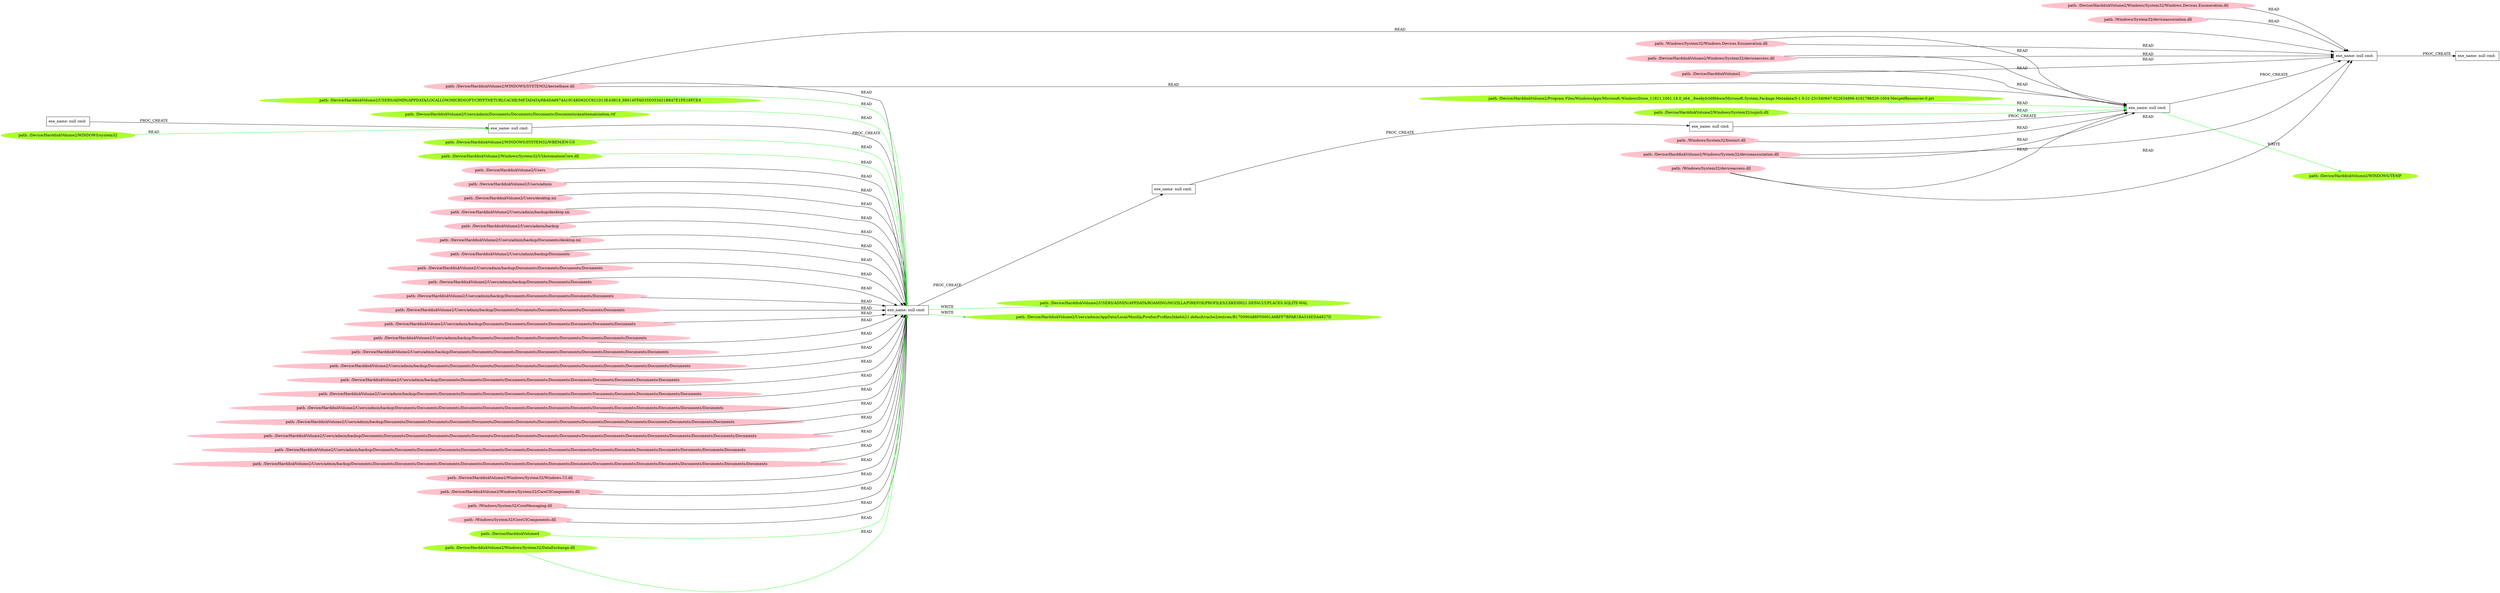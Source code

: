 digraph {
	rankdir=LR
	45 [label="exe_name: null cmd: " color=black shape=box style=solid]
	39 [label="exe_name: null cmd: " color=black shape=box style=solid]
	45 -> 39 [label=PROC_CREATE color=black]
	39 [label="exe_name: null cmd: " color=black shape=box style=solid]
	38 [label="exe_name: null cmd: " color=black shape=box style=solid]
	39 -> 38 [label=PROC_CREATE color=black]
	46 [label="path: /Device/HarddiskVolume2/Users" color=pink shape=oval style=filled]
	38 [label="exe_name: null cmd: " color=black shape=box style=solid]
	46 -> 38 [label=READ color=black]
	16 [label="path: /Device/HarddiskVolume2/Users/admin" color=pink shape=oval style=filled]
	38 [label="exe_name: null cmd: " color=black shape=box style=solid]
	16 -> 38 [label=READ color=black]
	9 [label="path: /Device/HarddiskVolume2/Users/desktop.ini" color=pink shape=oval style=filled]
	38 [label="exe_name: null cmd: " color=black shape=box style=solid]
	9 -> 38 [label=READ color=black]
	44 [label="path: /Device/HarddiskVolume2/Users/admin/backup/desktop.ini" color=pink shape=oval style=filled]
	38 [label="exe_name: null cmd: " color=black shape=box style=solid]
	44 -> 38 [label=READ color=black]
	43 [label="path: /Device/HarddiskVolume2/Users/admin/backup" color=pink shape=oval style=filled]
	38 [label="exe_name: null cmd: " color=black shape=box style=solid]
	43 -> 38 [label=READ color=black]
	10 [label="path: /Device/HarddiskVolume2/Users/admin/backup/Documents/desktop.ini" color=pink shape=oval style=filled]
	38 [label="exe_name: null cmd: " color=black shape=box style=solid]
	10 -> 38 [label=READ color=black]
	42 [label="path: /Device/HarddiskVolume2/Users/admin/backup/Documents" color=pink shape=oval style=filled]
	38 [label="exe_name: null cmd: " color=black shape=box style=solid]
	42 -> 38 [label=READ color=black]
	11 [label="path: /Device/HarddiskVolume2/Users/admin/backup/Documents/Documents/Documents/Documents" color=pink shape=oval style=filled]
	38 [label="exe_name: null cmd: " color=black shape=box style=solid]
	11 -> 38 [label=READ color=black]
	2 [label="path: /Device/HarddiskVolume2/Users/admin/backup/Documents/Documents/Documents" color=pink shape=oval style=filled]
	38 [label="exe_name: null cmd: " color=black shape=box style=solid]
	2 -> 38 [label=READ color=black]
	48 [label="path: /Device/HarddiskVolume2/Users/admin/backup/Documents/Documents/Documents/Documents/Documents" color=pink shape=oval style=filled]
	38 [label="exe_name: null cmd: " color=black shape=box style=solid]
	48 -> 38 [label=READ color=black]
	3 [label="path: /Device/HarddiskVolume2/Users/admin/backup/Documents/Documents/Documents/Documents/Documents/Documents" color=pink shape=oval style=filled]
	38 [label="exe_name: null cmd: " color=black shape=box style=solid]
	3 -> 38 [label=READ color=black]
	26 [label="path: /Device/HarddiskVolume2/Users/admin/backup/Documents/Documents/Documents/Documents/Documents/Documents/Documents" color=pink shape=oval style=filled]
	38 [label="exe_name: null cmd: " color=black shape=box style=solid]
	26 -> 38 [label=READ color=black]
	30 [label="path: /Device/HarddiskVolume2/Users/admin/backup/Documents/Documents/Documents/Documents/Documents/Documents/Documents/Documents" color=pink shape=oval style=filled]
	38 [label="exe_name: null cmd: " color=black shape=box style=solid]
	30 -> 38 [label=READ color=black]
	32 [label="path: /Device/HarddiskVolume2/Users/admin/backup/Documents/Documents/Documents/Documents/Documents/Documents/Documents/Documents/Documents/Documents" color=pink shape=oval style=filled]
	38 [label="exe_name: null cmd: " color=black shape=box style=solid]
	32 -> 38 [label=READ color=black]
	31 [label="path: /Device/HarddiskVolume2/Users/admin/backup/Documents/Documents/Documents/Documents/Documents/Documents/Documents/Documents/Documents/Documents/Documents/Documents" color=pink shape=oval style=filled]
	38 [label="exe_name: null cmd: " color=black shape=box style=solid]
	31 -> 38 [label=READ color=black]
	37 [label="path: /Device/HarddiskVolume2/Users/admin/backup/Documents/Documents/Documents/Documents/Documents/Documents/Documents/Documents/Documents/Documents/Documents" color=pink shape=oval style=filled]
	38 [label="exe_name: null cmd: " color=black shape=box style=solid]
	37 -> 38 [label=READ color=black]
	25 [label="path: /Device/HarddiskVolume2/Users/admin/backup/Documents/Documents/Documents/Documents/Documents/Documents/Documents/Documents/Documents/Documents/Documents/Documents/Documents" color=pink shape=oval style=filled]
	38 [label="exe_name: null cmd: " color=black shape=box style=solid]
	25 -> 38 [label=READ color=black]
	49 [label="path: /Device/HarddiskVolume2/Users/admin/backup/Documents/Documents/Documents/Documents/Documents/Documents/Documents/Documents/Documents/Documents/Documents/Documents/Documents/Documents/Documents" color=pink shape=oval style=filled]
	38 [label="exe_name: null cmd: " color=black shape=box style=solid]
	49 -> 38 [label=READ color=black]
	41 [label="path: /Device/HarddiskVolume2/Users/admin/backup/Documents/Documents/Documents/Documents/Documents/Documents/Documents/Documents/Documents/Documents/Documents/Documents/Documents/Documents/Documents/Documents" color=pink shape=oval style=filled]
	38 [label="exe_name: null cmd: " color=black shape=box style=solid]
	41 -> 38 [label=READ color=black]
	4 [label="path: /Device/HarddiskVolume2/Users/admin/backup/Documents/Documents/Documents/Documents/Documents/Documents/Documents/Documents/Documents/Documents/Documents/Documents/Documents/Documents/Documents/Documents/Documents/Documents" color=pink shape=oval style=filled]
	38 [label="exe_name: null cmd: " color=black shape=box style=solid]
	4 -> 38 [label=READ color=black]
	40 [label="path: /Device/HarddiskVolume2/Users/admin/backup/Documents/Documents/Documents/Documents/Documents/Documents/Documents/Documents/Documents/Documents/Documents/Documents/Documents/Documents/Documents/Documents/Documents" color=pink shape=oval style=filled]
	38 [label="exe_name: null cmd: " color=black shape=box style=solid]
	40 -> 38 [label=READ color=black]
	6 [label="path: /Device/HarddiskVolume2/Users/admin/backup/Documents/Documents/Documents/Documents/Documents/Documents/Documents/Documents/Documents/Documents/Documents/Documents/Documents/Documents/Documents/Documents/Documents/Documents/Documents" color=pink shape=oval style=filled]
	38 [label="exe_name: null cmd: " color=black shape=box style=solid]
	6 -> 38 [label=READ color=black]
	24 [label="path: /Device/HarddiskVolume2/Windows/System32/Windows.UI.dll" color=pink shape=oval style=filled]
	38 [label="exe_name: null cmd: " color=black shape=box style=solid]
	24 -> 38 [label=READ color=black]
	33 [label="path: /Device/HarddiskVolume2/Windows/System32/CoreUIComponents.dll" color=pink shape=oval style=filled]
	38 [label="exe_name: null cmd: " color=black shape=box style=solid]
	33 -> 38 [label=READ color=black]
	13 [label="path: /Windows/System32/CoreMessaging.dll" color=pink shape=oval style=filled]
	38 [label="exe_name: null cmd: " color=black shape=box style=solid]
	13 -> 38 [label=READ color=black]
	5 [label="path: /Windows/System32/CoreUIComponents.dll" color=pink shape=oval style=filled]
	38 [label="exe_name: null cmd: " color=black shape=box style=solid]
	5 -> 38 [label=READ color=black]
	63 [label="path: /Device/HarddiskVolume2/WINDOWS/SYSTEM32/kernelbase.dll" color=pink shape=oval style=filled]
	38 [label="exe_name: null cmd: " color=black shape=box style=solid]
	63 -> 38 [label=READ color=black]
	38 [label="exe_name: null cmd: " color=black shape=box style=solid]
	36 [label="exe_name: null cmd: " color=black shape=box style=solid]
	38 -> 36 [label=PROC_CREATE color=black]
	36 [label="exe_name: null cmd: " color=black shape=box style=solid]
	27 [label="exe_name: null cmd: " color=black shape=box style=solid]
	36 -> 27 [label=PROC_CREATE color=black]
	27 [label="exe_name: null cmd: " color=black shape=box style=solid]
	20 [label="exe_name: null cmd: " color=black shape=box style=solid]
	27 -> 20 [label=PROC_CREATE color=black]
	82 [label="path: /Device/HarddiskVolume2/Windows/System32/sspicli.dll" color=greenyellow shape=oval style=filled]
	20 [label="exe_name: null cmd: " color=black shape=box style=solid]
	82 -> 20 [label=READ color=green]
	61 [label="path: /Windows/System32/Windows.Devices.Enumeration.dll" color=pink shape=oval style=filled]
	20 [label="exe_name: null cmd: " color=black shape=box style=solid]
	61 -> 20 [label=READ color=black]
	29 [label="path: /Windows/System32/biwinrt.dll" color=pink shape=oval style=filled]
	20 [label="exe_name: null cmd: " color=black shape=box style=solid]
	29 -> 20 [label=READ color=black]
	51 [label="path: /Device/HarddiskVolume2/Windows/System32/deviceassociation.dll" color=pink shape=oval style=filled]
	20 [label="exe_name: null cmd: " color=black shape=box style=solid]
	51 -> 20 [label=READ color=black]
	63 [label="path: /Device/HarddiskVolume2/WINDOWS/SYSTEM32/kernelbase.dll" color=pink shape=oval style=filled]
	20 [label="exe_name: null cmd: " color=black shape=box style=solid]
	63 -> 20 [label=READ color=black]
	66 [label="path: /Device/HarddiskVolume2" color=pink shape=oval style=filled]
	20 [label="exe_name: null cmd: " color=black shape=box style=solid]
	66 -> 20 [label=READ color=black]
	78 [label="path: /Device/HarddiskVolume4" color=greenyellow shape=oval style=filled]
	38 [label="exe_name: null cmd: " color=black shape=box style=solid]
	78 -> 38 [label=READ color=green]
	55 [label="path: /Windows/System32/deviceaccess.dll" color=pink shape=oval style=filled]
	20 [label="exe_name: null cmd: " color=black shape=box style=solid]
	55 -> 20 [label=READ color=black]
	59 [label="path: /Device/HarddiskVolume2/Windows/System32/deviceaccess.dll" color=pink shape=oval style=filled]
	20 [label="exe_name: null cmd: " color=black shape=box style=solid]
	59 -> 20 [label=READ color=black]
	75 [label="path: /Device/HarddiskVolume2/Windows/System32/DataExchange.dll" color=greenyellow shape=oval style=filled]
	38 [label="exe_name: null cmd: " color=black shape=box style=solid]
	75 -> 38 [label=READ color=green]
	71 [label="path: /Device/HarddiskVolume2/WINDOWS/system32" color=greenyellow shape=oval style=filled]
	39 [label="exe_name: null cmd: " color=black shape=box style=solid]
	71 -> 39 [label=READ color=green]
	80 [label="path: /Device/HarddiskVolume2/Program Files/WindowsApps/Microsoft.WindowsStore_11811.1001.18.0_x64__8wekyb3d8bbwe/Microsoft.System.Package.Metadata/S-1-5-21-231540947-922634896-4161786520-1004-MergedResources-0.pri" color=greenyellow shape=oval style=filled]
	20 [label="exe_name: null cmd: " color=black shape=box style=solid]
	80 -> 20 [label=READ color=green]
	20 [label="exe_name: null cmd: " color=black shape=box style=solid]
	0 [label="exe_name: null cmd: " color=black shape=box style=solid]
	20 -> 0 [label=PROC_CREATE color=black]
	66 [label="path: /Device/HarddiskVolume2" color=pink shape=oval style=filled]
	0 [label="exe_name: null cmd: " color=black shape=box style=solid]
	66 -> 0 [label=READ color=black]
	76 [label="path: /Device/HarddiskVolume2/USERS/ADMIN/APPDATA/LOCALLOW/MICROSOFT/CRYPTNETURLCACHE/METADATA/6BADA8974A10C4BD62CC921D13E43B18_88614FFAD35D353421B8A7E1FE18FCE4" color=greenyellow shape=oval style=filled]
	38 [label="exe_name: null cmd: " color=black shape=box style=solid]
	76 -> 38 [label=READ color=green]
	51 [label="path: /Device/HarddiskVolume2/Windows/System32/deviceassociation.dll" color=pink shape=oval style=filled]
	0 [label="exe_name: null cmd: " color=black shape=box style=solid]
	51 -> 0 [label=READ color=black]
	57 [label="path: /Device/HarddiskVolume2/Windows/System32/Windows.Devices.Enumeration.dll" color=pink shape=oval style=filled]
	0 [label="exe_name: null cmd: " color=black shape=box style=solid]
	57 -> 0 [label=READ color=black]
	61 [label="path: /Windows/System32/Windows.Devices.Enumeration.dll" color=pink shape=oval style=filled]
	0 [label="exe_name: null cmd: " color=black shape=box style=solid]
	61 -> 0 [label=READ color=black]
	54 [label="path: /Windows/System32/deviceassociation.dll" color=pink shape=oval style=filled]
	0 [label="exe_name: null cmd: " color=black shape=box style=solid]
	54 -> 0 [label=READ color=black]
	63 [label="path: /Device/HarddiskVolume2/WINDOWS/SYSTEM32/kernelbase.dll" color=pink shape=oval style=filled]
	0 [label="exe_name: null cmd: " color=black shape=box style=solid]
	63 -> 0 [label=READ color=black]
	55 [label="path: /Windows/System32/deviceaccess.dll" color=pink shape=oval style=filled]
	0 [label="exe_name: null cmd: " color=black shape=box style=solid]
	55 -> 0 [label=READ color=black]
	59 [label="path: /Device/HarddiskVolume2/Windows/System32/deviceaccess.dll" color=pink shape=oval style=filled]
	0 [label="exe_name: null cmd: " color=black shape=box style=solid]
	59 -> 0 [label=READ color=black]
	0 [label="exe_name: null cmd: " color=black shape=box style=solid]
	1 [label="exe_name: null cmd: " color=black shape=box style=solid]
	0 -> 1 [label=PROC_CREATE color=black]
	73 [label="path: /Device/HarddiskVolume2/Users/admin/Documents/Documents/Documents/Documents/anathematization.rtf" color=greenyellow shape=oval style=filled]
	38 [label="exe_name: null cmd: " color=black shape=box style=solid]
	73 -> 38 [label=READ color=green]
	74 [label="path: /Device/HarddiskVolume2/WINDOWS/SYSTEM32/WBEM/EN-US" color=greenyellow shape=oval style=filled]
	38 [label="exe_name: null cmd: " color=black shape=box style=solid]
	74 -> 38 [label=READ color=green]
	20 [label="exe_name: null cmd: " color=black shape=box style=solid]
	81 [label="path: /Device/HarddiskVolume2/WINDOWS/TEMP" color=greenyellow shape=oval style=filled]
	20 -> 81 [label=WRITE color=green]
	38 [label="exe_name: null cmd: " color=black shape=box style=solid]
	77 [label="path: /Device/HarddiskVolume2/USERS/ADMIN/APPDATA/ROAMING/MOZILLA/FIREFOX/PROFILES/LXKEHH21.DEFAULT/PLACES.SQLITE-WAL" color=greenyellow shape=oval style=filled]
	38 -> 77 [label=WRITE color=green]
	79 [label="path: /Device/HarddiskVolume2/Windows/System32/UIAutomationCore.dll" color=greenyellow shape=oval style=filled]
	38 [label="exe_name: null cmd: " color=black shape=box style=solid]
	79 -> 38 [label=READ color=green]
	38 [label="exe_name: null cmd: " color=black shape=box style=solid]
	72 [label="path: /Device/HarddiskVolume2/Users/admin/AppData/Local/Mozilla/Firefox/Profiles/lxkehh21.default/cache2/entries/B170090A88F05001A6BFF7BFAB1BA334EDA4827D" color=greenyellow shape=oval style=filled]
	38 -> 72 [label=WRITE color=green]
}
